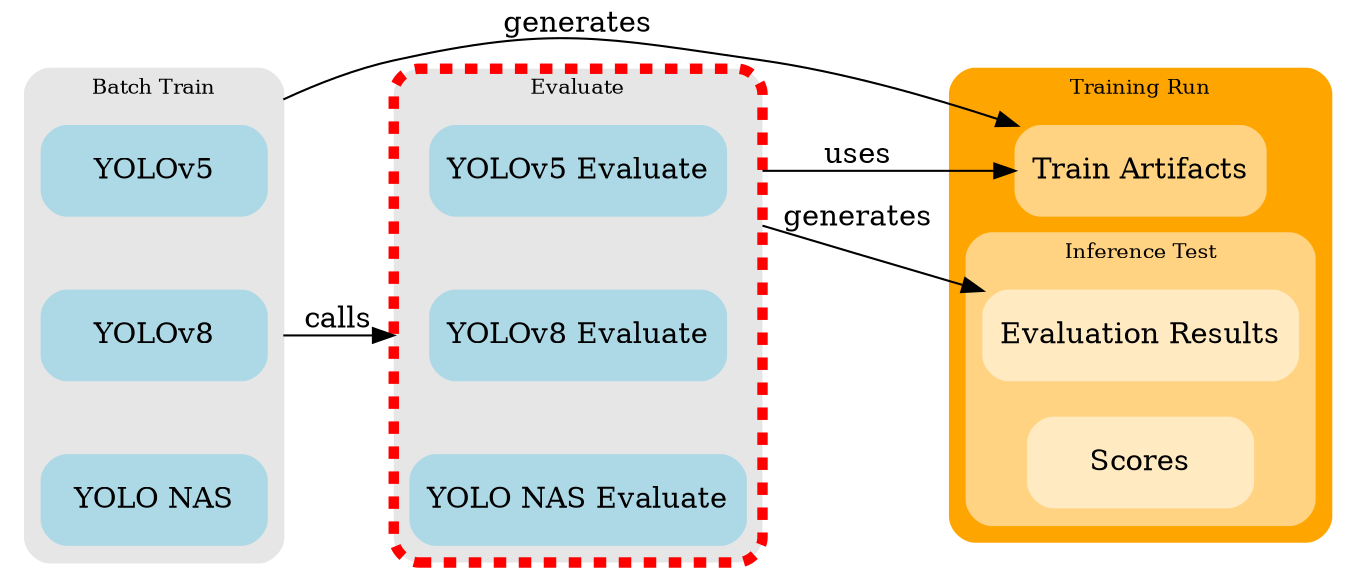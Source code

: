 digraph arch {
    rankdir=LR
    node [shape=box style="filled,rounded" width=1.5 height=0.6];
    graph [fontsize=10 compound=true];

    subgraph cluster_BatchTrain {
        graph [style="filled,rounded", color="#e6e6e6"]
        label = "Batch Train";

        YOLOv5 [color=lightblue] 
        YOLOv8 [color=lightblue]
        YOLONAS [color=lightblue, label="YOLO NAS"]
        
        {
            rank = same;
            YOLONAS -> YOLOv8 -> YOLOv5 [style=invis]
        }
    }

    subgraph cluster_Evaluate {
        graph [style="filled,rounded", color="#e6e6e6", style="filled,rounded,dashed" fillcolor="#e6e6e6" color=red penwidth=5]
        label = "Evaluate";

        YOLOv5_eva [color=lightblue, label="YOLOv5 Evaluate"] 
        YOLOv8_eva [color=lightblue, label="YOLOv8 Evaluate"]
        YOLONAS_eva [color=lightblue, label="YOLO NAS Evaluate"]
        
        {
            rank = same;
            YOLONAS_eva -> YOLOv8_eva -> YOLOv5_eva [style=invis]
        }
    }

    subgraph cluster_TrainArtifacts {
        graph [style="filled,rounded", color="orange"]
        label = "Training Run"

        TrainArtifacts [color="#ffd382", label="Train Artifacts"]
        
        subgraph cluster_Test {
            graph [color="#ffd382"]
            label = "Inference Test"
            EvalRes [color="#ffeac2", label="Evaluation Results"]
            Scores [color="#ffeac2", label="Scores"]
        }
        
        {
            rank = same;
            #InferenceTest -> TrainArtifacts [style=invis]
        }
    }
    
    YOLOv8 -> YOLOv8_eva [weight=3, label="calls", ltail=cluster_BatchTrain, lhead=cluster_Evaluate]
    YOLOv5 -> TrainArtifacts [label="generates", ltail=cluster_BatchTrain]

    YOLOv5_eva -> TrainArtifacts [weight=3, label="uses", ltail=cluster_Evaluate]
    YOLOv5_eva -> EvalRes [weight=0, label="generates", ltail=cluster_Evaluate]
}